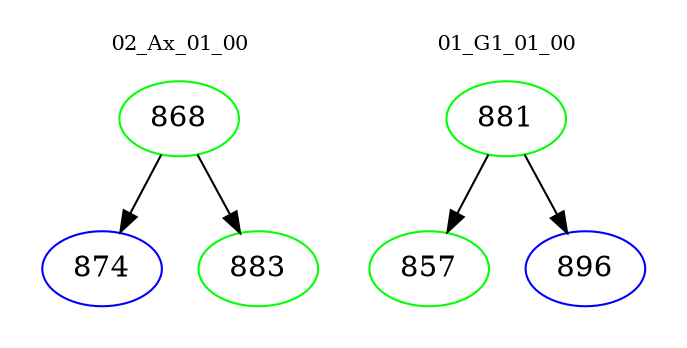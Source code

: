 digraph{
subgraph cluster_0 {
color = white
label = "02_Ax_01_00";
fontsize=10;
T0_868 [label="868", color="green"]
T0_868 -> T0_874 [color="black"]
T0_874 [label="874", color="blue"]
T0_868 -> T0_883 [color="black"]
T0_883 [label="883", color="green"]
}
subgraph cluster_1 {
color = white
label = "01_G1_01_00";
fontsize=10;
T1_881 [label="881", color="green"]
T1_881 -> T1_857 [color="black"]
T1_857 [label="857", color="green"]
T1_881 -> T1_896 [color="black"]
T1_896 [label="896", color="blue"]
}
}
